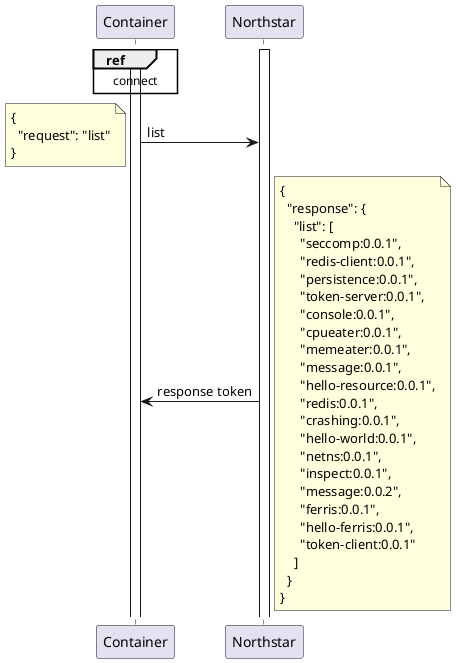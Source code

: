 @startuml console-list

participant Container
participant Northstar

activate Northstar
activate Container

ref over Container: connect

Container -> Northstar: list
note left
{
  "request": "list"
}
end note
Container <- Northstar: response token
note right
{
  "response": {
    "list": [
      "seccomp:0.0.1",
      "redis-client:0.0.1",
      "persistence:0.0.1",
      "token-server:0.0.1",
      "console:0.0.1",
      "cpueater:0.0.1",
      "memeater:0.0.1",
      "message:0.0.1",
      "hello-resource:0.0.1",
      "redis:0.0.1",
      "crashing:0.0.1",
      "hello-world:0.0.1",
      "netns:0.0.1",
      "inspect:0.0.1",
      "message:0.0.2",
      "ferris:0.0.1",
      "hello-ferris:0.0.1",
      "token-client:0.0.1"
    ]
  }
}
end note

@enduml